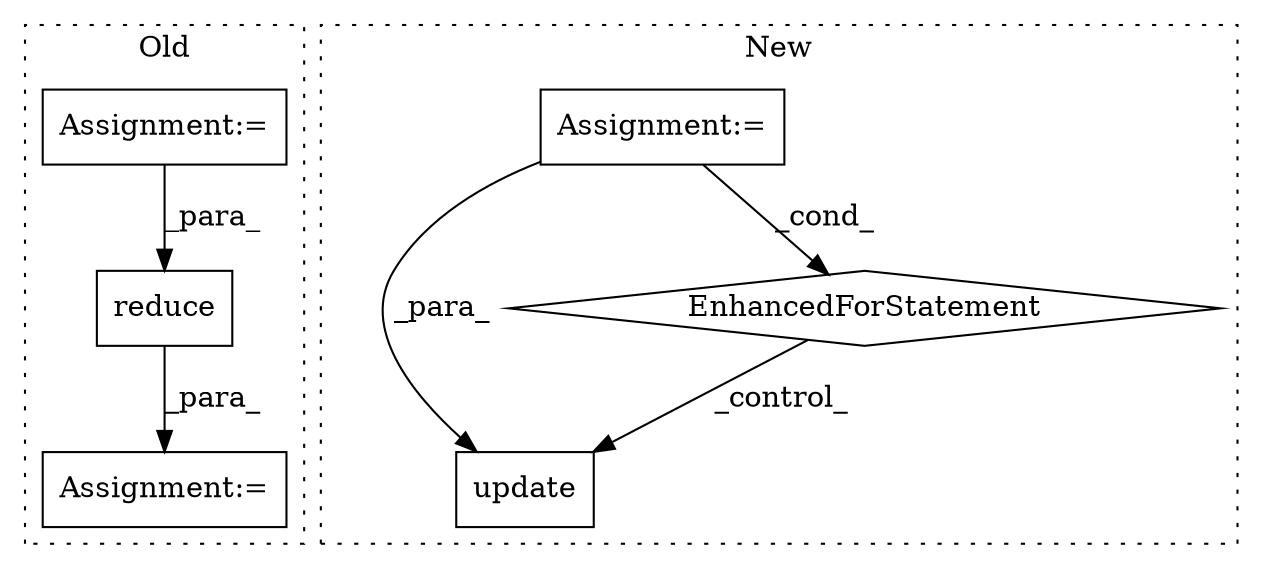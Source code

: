digraph G {
subgraph cluster0 {
1 [label="reduce" a="32" s="8626,8822" l="7,1" shape="box"];
3 [label="Assignment:=" a="7" s="8772" l="42" shape="box"];
6 [label="Assignment:=" a="7" s="8625" l="1" shape="box"];
label = "Old";
style="dotted";
}
subgraph cluster1 {
2 [label="update" a="32" s="8806,8834" l="7,1" shape="box"];
4 [label="EnhancedForStatement" a="70" s="8673,8772" l="65,2" shape="diamond"];
5 [label="Assignment:=" a="7" s="8673,8772" l="65,2" shape="box"];
label = "New";
style="dotted";
}
1 -> 6 [label="_para_"];
3 -> 1 [label="_para_"];
4 -> 2 [label="_control_"];
5 -> 4 [label="_cond_"];
5 -> 2 [label="_para_"];
}